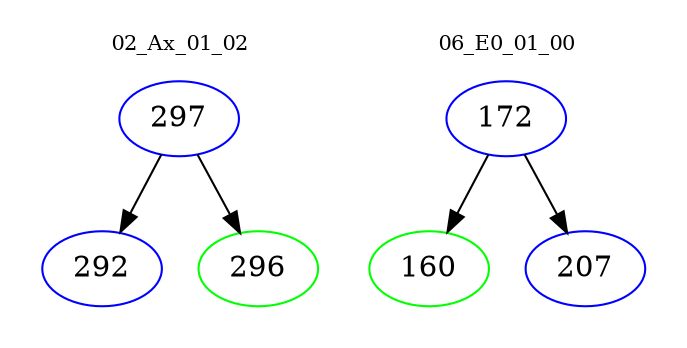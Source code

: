 digraph{
subgraph cluster_0 {
color = white
label = "02_Ax_01_02";
fontsize=10;
T0_297 [label="297", color="blue"]
T0_297 -> T0_292 [color="black"]
T0_292 [label="292", color="blue"]
T0_297 -> T0_296 [color="black"]
T0_296 [label="296", color="green"]
}
subgraph cluster_1 {
color = white
label = "06_E0_01_00";
fontsize=10;
T1_172 [label="172", color="blue"]
T1_172 -> T1_160 [color="black"]
T1_160 [label="160", color="green"]
T1_172 -> T1_207 [color="black"]
T1_207 [label="207", color="blue"]
}
}
